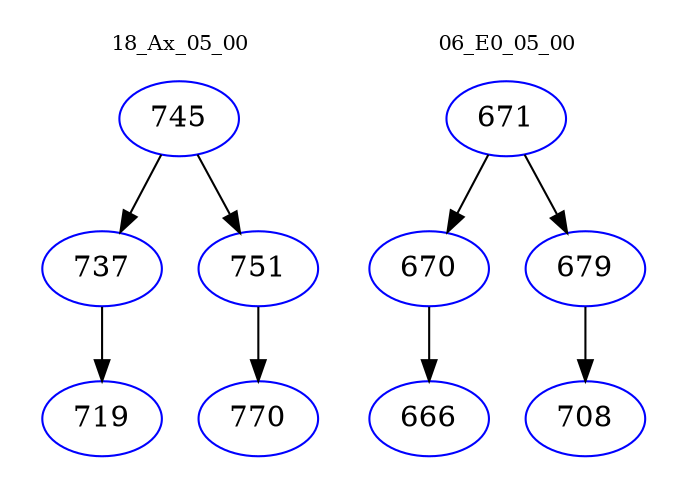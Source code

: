 digraph{
subgraph cluster_0 {
color = white
label = "18_Ax_05_00";
fontsize=10;
T0_745 [label="745", color="blue"]
T0_745 -> T0_737 [color="black"]
T0_737 [label="737", color="blue"]
T0_737 -> T0_719 [color="black"]
T0_719 [label="719", color="blue"]
T0_745 -> T0_751 [color="black"]
T0_751 [label="751", color="blue"]
T0_751 -> T0_770 [color="black"]
T0_770 [label="770", color="blue"]
}
subgraph cluster_1 {
color = white
label = "06_E0_05_00";
fontsize=10;
T1_671 [label="671", color="blue"]
T1_671 -> T1_670 [color="black"]
T1_670 [label="670", color="blue"]
T1_670 -> T1_666 [color="black"]
T1_666 [label="666", color="blue"]
T1_671 -> T1_679 [color="black"]
T1_679 [label="679", color="blue"]
T1_679 -> T1_708 [color="black"]
T1_708 [label="708", color="blue"]
}
}
